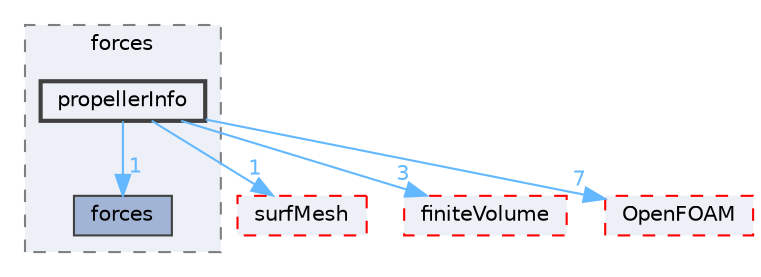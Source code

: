 digraph "src/functionObjects/forces/propellerInfo"
{
 // LATEX_PDF_SIZE
  bgcolor="transparent";
  edge [fontname=Helvetica,fontsize=10,labelfontname=Helvetica,labelfontsize=10];
  node [fontname=Helvetica,fontsize=10,shape=box,height=0.2,width=0.4];
  compound=true
  subgraph clusterdir_ba1ab3b9ed2422fc501bccc3fa5b3296 {
    graph [ bgcolor="#edf0f7", pencolor="grey50", label="forces", fontname=Helvetica,fontsize=10 style="filled,dashed", URL="dir_ba1ab3b9ed2422fc501bccc3fa5b3296.html",tooltip=""]
  dir_d708f49a416a603efd0c2ccc36d38540 [label="forces", fillcolor="#a2b4d6", color="grey25", style="filled", URL="dir_d708f49a416a603efd0c2ccc36d38540.html",tooltip=""];
  dir_2fe1e9f7563299146afb9c4b49d035a0 [label="propellerInfo", fillcolor="#edf0f7", color="grey25", style="filled,bold", URL="dir_2fe1e9f7563299146afb9c4b49d035a0.html",tooltip=""];
  }
  dir_0a88fe22feb23ce5f078a04a1df67721 [label="surfMesh", fillcolor="#edf0f7", color="red", style="filled,dashed", URL="dir_0a88fe22feb23ce5f078a04a1df67721.html",tooltip=""];
  dir_9bd15774b555cf7259a6fa18f99fe99b [label="finiteVolume", fillcolor="#edf0f7", color="red", style="filled,dashed", URL="dir_9bd15774b555cf7259a6fa18f99fe99b.html",tooltip=""];
  dir_c5473ff19b20e6ec4dfe5c310b3778a8 [label="OpenFOAM", fillcolor="#edf0f7", color="red", style="filled,dashed", URL="dir_c5473ff19b20e6ec4dfe5c310b3778a8.html",tooltip=""];
  dir_2fe1e9f7563299146afb9c4b49d035a0->dir_0a88fe22feb23ce5f078a04a1df67721 [headlabel="1", labeldistance=1.5 headhref="dir_003108_003891.html" href="dir_003108_003891.html" color="steelblue1" fontcolor="steelblue1"];
  dir_2fe1e9f7563299146afb9c4b49d035a0->dir_9bd15774b555cf7259a6fa18f99fe99b [headlabel="3", labeldistance=1.5 headhref="dir_003108_001387.html" href="dir_003108_001387.html" color="steelblue1" fontcolor="steelblue1"];
  dir_2fe1e9f7563299146afb9c4b49d035a0->dir_c5473ff19b20e6ec4dfe5c310b3778a8 [headlabel="7", labeldistance=1.5 headhref="dir_003108_002695.html" href="dir_003108_002695.html" color="steelblue1" fontcolor="steelblue1"];
  dir_2fe1e9f7563299146afb9c4b49d035a0->dir_d708f49a416a603efd0c2ccc36d38540 [headlabel="1", labeldistance=1.5 headhref="dir_003108_001480.html" href="dir_003108_001480.html" color="steelblue1" fontcolor="steelblue1"];
}
